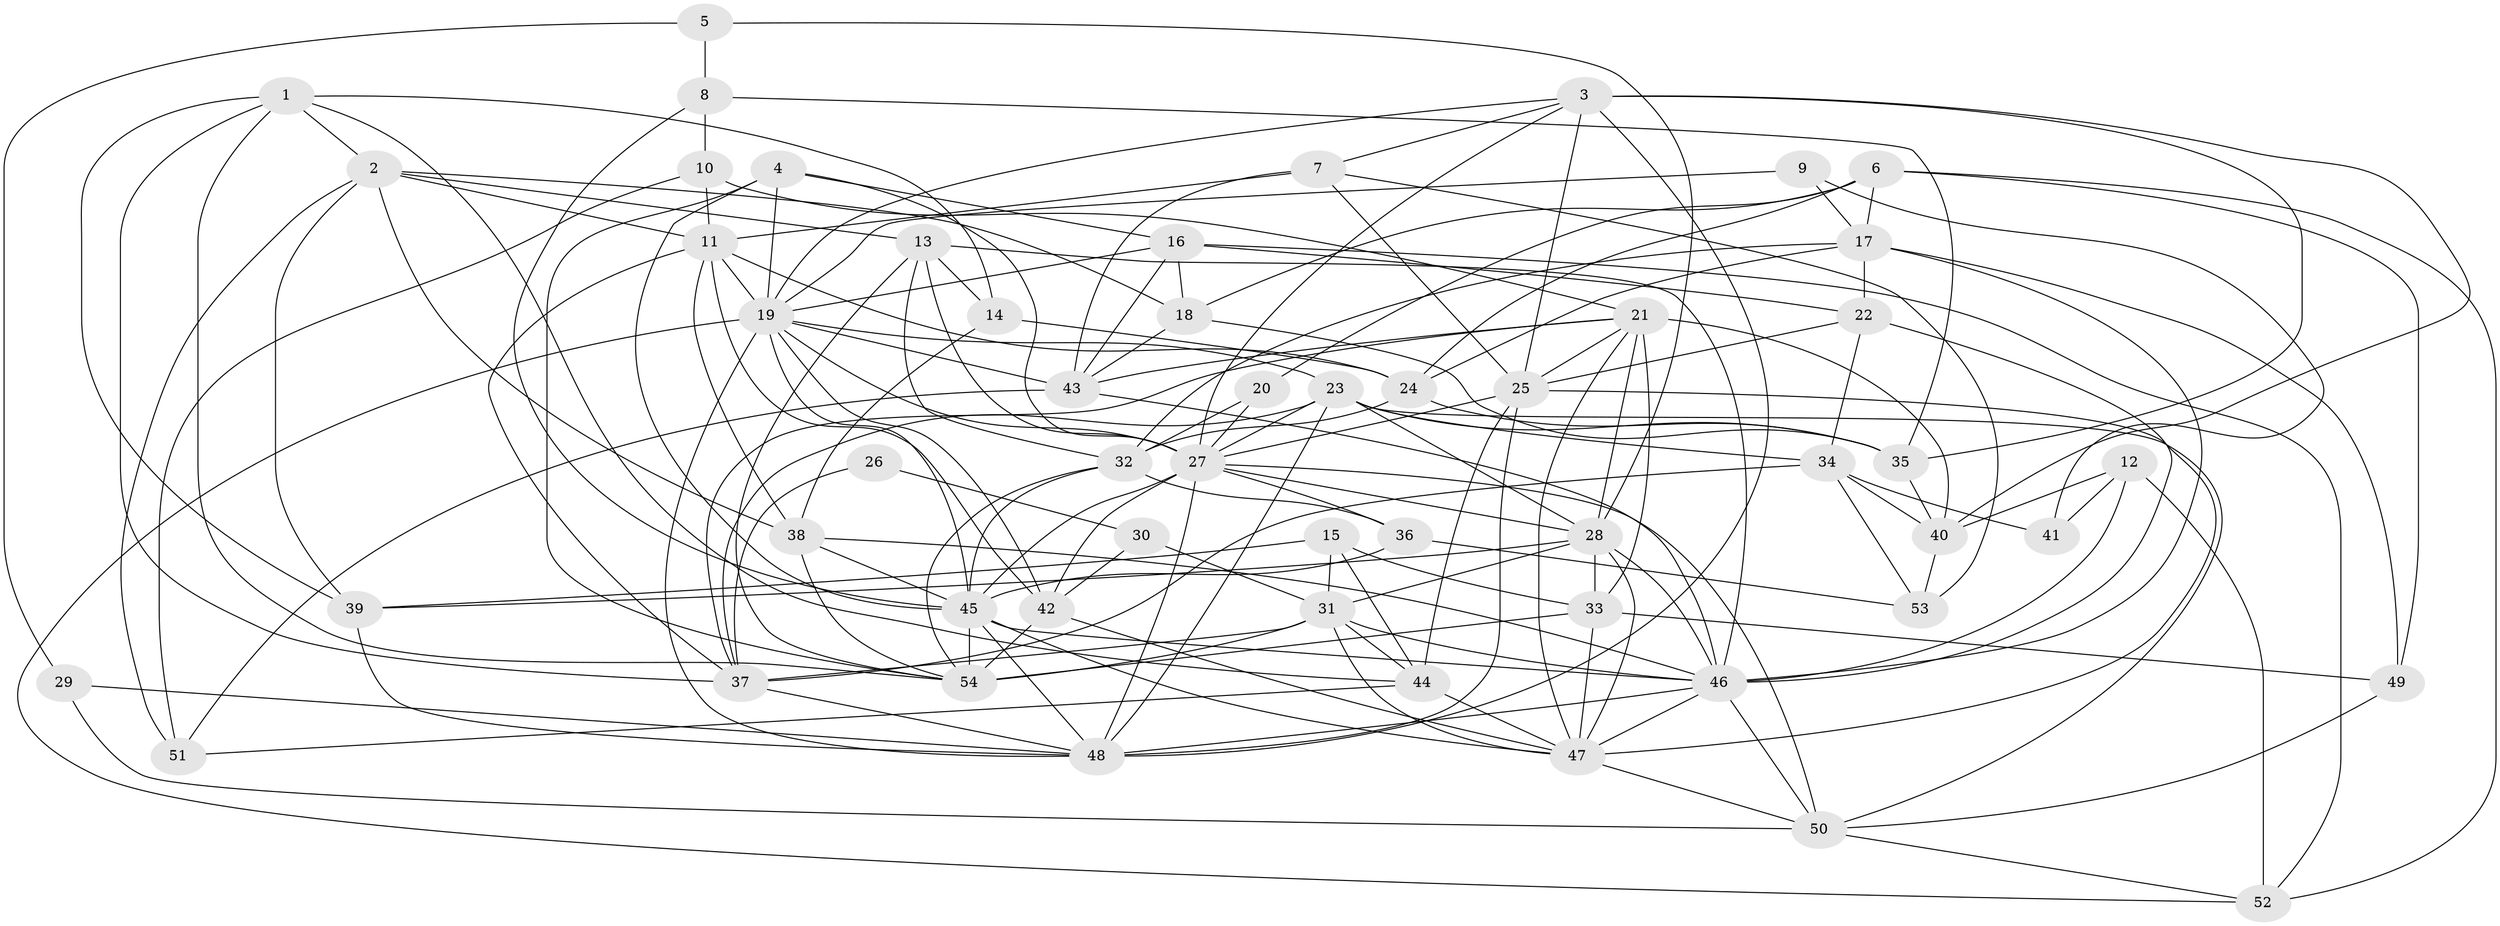// original degree distribution, {3: 0.31343283582089554, 5: 0.19402985074626866, 7: 0.022388059701492536, 6: 0.08955223880597014, 2: 0.11194029850746269, 4: 0.2462686567164179, 8: 0.014925373134328358, 9: 0.007462686567164179}
// Generated by graph-tools (version 1.1) at 2025/36/03/04/25 23:36:59]
// undirected, 54 vertices, 167 edges
graph export_dot {
  node [color=gray90,style=filled];
  1;
  2;
  3;
  4;
  5;
  6;
  7;
  8;
  9;
  10;
  11;
  12;
  13;
  14;
  15;
  16;
  17;
  18;
  19;
  20;
  21;
  22;
  23;
  24;
  25;
  26;
  27;
  28;
  29;
  30;
  31;
  32;
  33;
  34;
  35;
  36;
  37;
  38;
  39;
  40;
  41;
  42;
  43;
  44;
  45;
  46;
  47;
  48;
  49;
  50;
  51;
  52;
  53;
  54;
  1 -- 2 [weight=1.0];
  1 -- 14 [weight=1.0];
  1 -- 37 [weight=1.0];
  1 -- 39 [weight=1.0];
  1 -- 44 [weight=1.0];
  1 -- 54 [weight=1.0];
  2 -- 11 [weight=1.0];
  2 -- 13 [weight=1.0];
  2 -- 18 [weight=1.0];
  2 -- 38 [weight=1.0];
  2 -- 39 [weight=1.0];
  2 -- 51 [weight=1.0];
  3 -- 7 [weight=1.0];
  3 -- 19 [weight=1.0];
  3 -- 25 [weight=1.0];
  3 -- 27 [weight=1.0];
  3 -- 35 [weight=1.0];
  3 -- 40 [weight=1.0];
  3 -- 48 [weight=1.0];
  4 -- 16 [weight=1.0];
  4 -- 19 [weight=1.0];
  4 -- 27 [weight=1.0];
  4 -- 45 [weight=1.0];
  4 -- 54 [weight=1.0];
  5 -- 8 [weight=1.0];
  5 -- 28 [weight=1.0];
  5 -- 29 [weight=1.0];
  6 -- 17 [weight=1.0];
  6 -- 18 [weight=1.0];
  6 -- 20 [weight=1.0];
  6 -- 24 [weight=1.0];
  6 -- 49 [weight=1.0];
  6 -- 52 [weight=1.0];
  7 -- 11 [weight=1.0];
  7 -- 25 [weight=1.0];
  7 -- 43 [weight=1.0];
  7 -- 53 [weight=1.0];
  8 -- 10 [weight=1.0];
  8 -- 35 [weight=1.0];
  8 -- 45 [weight=1.0];
  9 -- 17 [weight=1.0];
  9 -- 19 [weight=1.0];
  9 -- 41 [weight=1.0];
  10 -- 11 [weight=1.0];
  10 -- 21 [weight=1.0];
  10 -- 51 [weight=1.0];
  11 -- 19 [weight=2.0];
  11 -- 24 [weight=1.0];
  11 -- 37 [weight=1.0];
  11 -- 38 [weight=1.0];
  11 -- 42 [weight=1.0];
  12 -- 40 [weight=1.0];
  12 -- 41 [weight=1.0];
  12 -- 46 [weight=1.0];
  12 -- 52 [weight=1.0];
  13 -- 14 [weight=1.0];
  13 -- 27 [weight=1.0];
  13 -- 32 [weight=1.0];
  13 -- 46 [weight=1.0];
  13 -- 54 [weight=1.0];
  14 -- 24 [weight=1.0];
  14 -- 38 [weight=1.0];
  15 -- 31 [weight=1.0];
  15 -- 33 [weight=1.0];
  15 -- 39 [weight=1.0];
  15 -- 44 [weight=1.0];
  16 -- 18 [weight=1.0];
  16 -- 19 [weight=1.0];
  16 -- 22 [weight=1.0];
  16 -- 43 [weight=1.0];
  16 -- 52 [weight=1.0];
  17 -- 22 [weight=1.0];
  17 -- 24 [weight=1.0];
  17 -- 32 [weight=1.0];
  17 -- 46 [weight=1.0];
  17 -- 49 [weight=1.0];
  18 -- 35 [weight=1.0];
  18 -- 43 [weight=1.0];
  19 -- 23 [weight=1.0];
  19 -- 27 [weight=1.0];
  19 -- 42 [weight=1.0];
  19 -- 43 [weight=1.0];
  19 -- 45 [weight=2.0];
  19 -- 48 [weight=1.0];
  19 -- 52 [weight=1.0];
  20 -- 27 [weight=2.0];
  20 -- 32 [weight=1.0];
  21 -- 25 [weight=1.0];
  21 -- 28 [weight=1.0];
  21 -- 33 [weight=1.0];
  21 -- 37 [weight=1.0];
  21 -- 40 [weight=3.0];
  21 -- 43 [weight=1.0];
  21 -- 47 [weight=1.0];
  22 -- 25 [weight=1.0];
  22 -- 34 [weight=1.0];
  22 -- 46 [weight=2.0];
  23 -- 27 [weight=1.0];
  23 -- 28 [weight=1.0];
  23 -- 34 [weight=1.0];
  23 -- 35 [weight=1.0];
  23 -- 37 [weight=1.0];
  23 -- 48 [weight=1.0];
  23 -- 50 [weight=1.0];
  24 -- 32 [weight=1.0];
  24 -- 35 [weight=1.0];
  25 -- 27 [weight=1.0];
  25 -- 44 [weight=2.0];
  25 -- 47 [weight=1.0];
  25 -- 48 [weight=1.0];
  26 -- 30 [weight=2.0];
  26 -- 37 [weight=2.0];
  27 -- 28 [weight=1.0];
  27 -- 36 [weight=1.0];
  27 -- 42 [weight=1.0];
  27 -- 45 [weight=2.0];
  27 -- 48 [weight=1.0];
  27 -- 50 [weight=1.0];
  28 -- 31 [weight=1.0];
  28 -- 33 [weight=2.0];
  28 -- 39 [weight=1.0];
  28 -- 46 [weight=1.0];
  28 -- 47 [weight=1.0];
  29 -- 48 [weight=1.0];
  29 -- 50 [weight=2.0];
  30 -- 31 [weight=1.0];
  30 -- 42 [weight=1.0];
  31 -- 37 [weight=1.0];
  31 -- 44 [weight=1.0];
  31 -- 46 [weight=1.0];
  31 -- 47 [weight=1.0];
  31 -- 54 [weight=1.0];
  32 -- 36 [weight=1.0];
  32 -- 45 [weight=1.0];
  32 -- 54 [weight=1.0];
  33 -- 47 [weight=1.0];
  33 -- 49 [weight=1.0];
  33 -- 54 [weight=2.0];
  34 -- 37 [weight=1.0];
  34 -- 40 [weight=1.0];
  34 -- 41 [weight=1.0];
  34 -- 53 [weight=1.0];
  35 -- 40 [weight=1.0];
  36 -- 45 [weight=1.0];
  36 -- 53 [weight=1.0];
  37 -- 48 [weight=1.0];
  38 -- 45 [weight=2.0];
  38 -- 46 [weight=2.0];
  38 -- 54 [weight=1.0];
  39 -- 48 [weight=1.0];
  40 -- 53 [weight=1.0];
  42 -- 47 [weight=1.0];
  42 -- 54 [weight=2.0];
  43 -- 46 [weight=1.0];
  43 -- 51 [weight=1.0];
  44 -- 47 [weight=1.0];
  44 -- 51 [weight=1.0];
  45 -- 46 [weight=1.0];
  45 -- 47 [weight=1.0];
  45 -- 48 [weight=1.0];
  45 -- 54 [weight=1.0];
  46 -- 47 [weight=1.0];
  46 -- 48 [weight=1.0];
  46 -- 50 [weight=1.0];
  47 -- 50 [weight=1.0];
  49 -- 50 [weight=1.0];
  50 -- 52 [weight=1.0];
}
